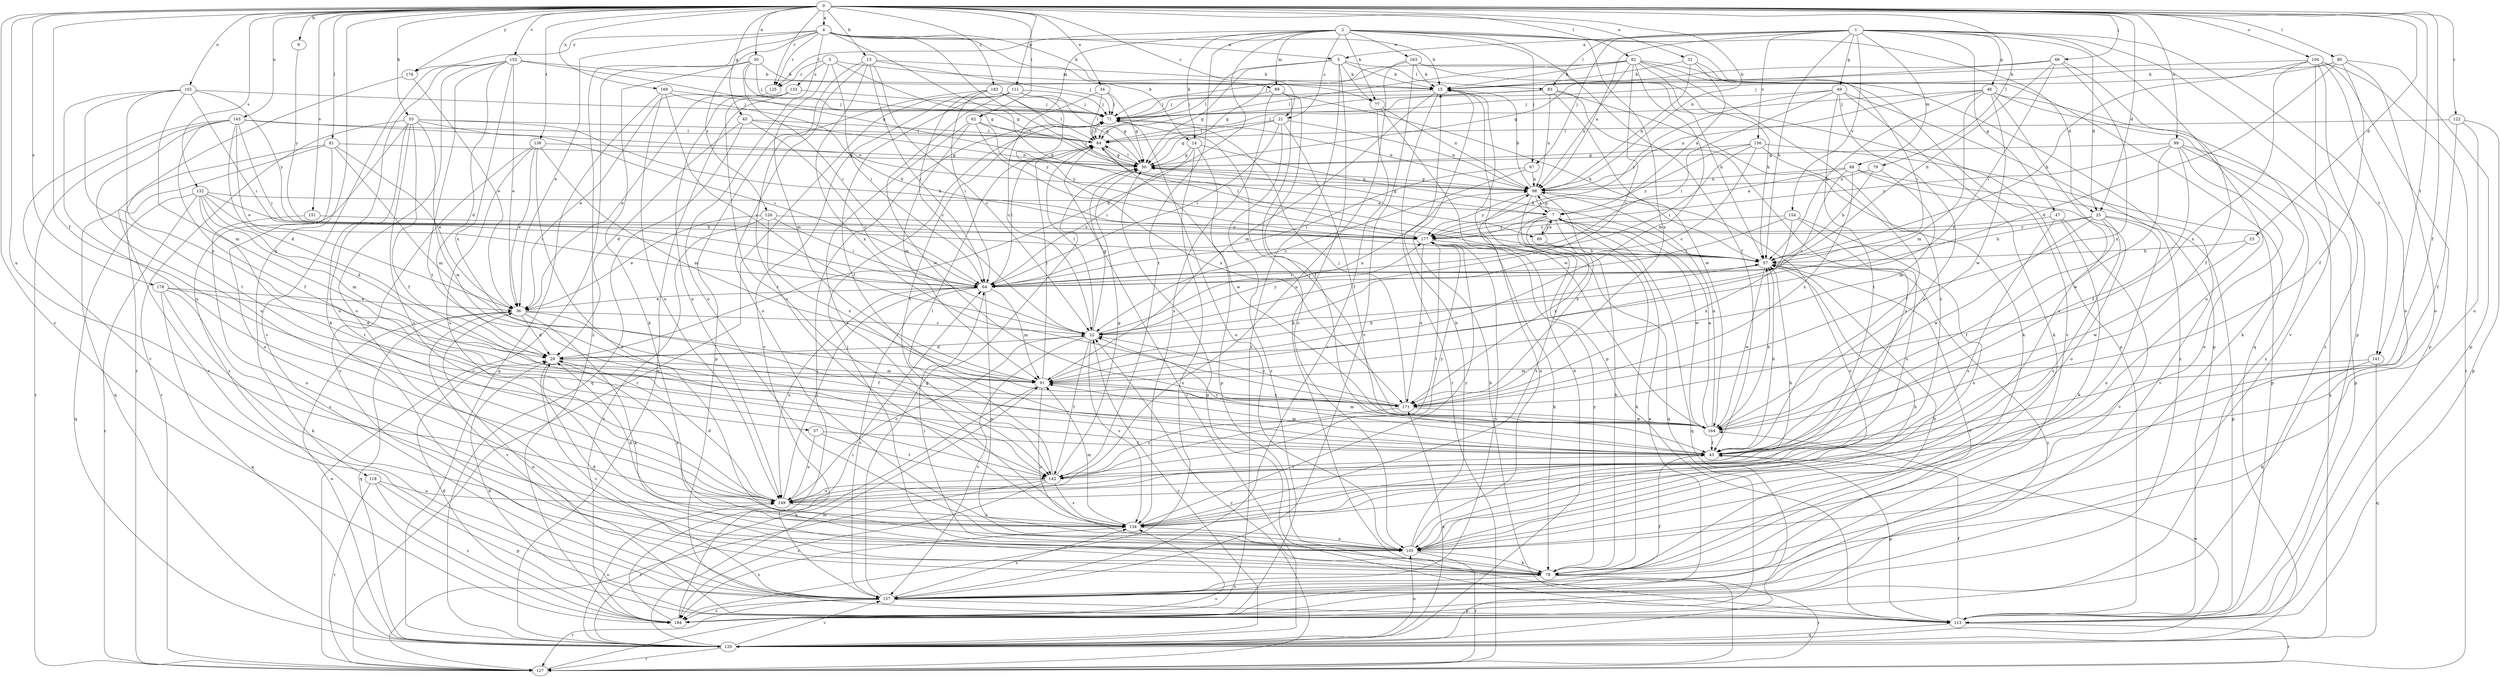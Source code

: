 strict digraph  {
0;
1;
2;
3;
4;
5;
7;
9;
13;
14;
15;
21;
22;
23;
25;
29;
30;
31;
34;
36;
37;
43;
45;
46;
47;
49;
50;
55;
57;
62;
64;
66;
67;
69;
71;
77;
78;
79;
80;
81;
82;
83;
84;
88;
89;
91;
98;
99;
102;
104;
105;
111;
113;
118;
120;
122;
125;
126;
127;
132;
133;
134;
136;
141;
142;
143;
149;
151;
152;
154;
156;
157;
163;
164;
169;
171;
176;
177;
178;
183;
184;
0 -> 4  [label=a];
0 -> 9  [label=b];
0 -> 13  [label=b];
0 -> 21  [label=c];
0 -> 23  [label=d];
0 -> 25  [label=d];
0 -> 30  [label=e];
0 -> 31  [label=e];
0 -> 34  [label=e];
0 -> 37  [label=f];
0 -> 43  [label=f];
0 -> 45  [label=g];
0 -> 55  [label=h];
0 -> 62  [label=i];
0 -> 66  [label=j];
0 -> 79  [label=l];
0 -> 80  [label=l];
0 -> 81  [label=l];
0 -> 82  [label=l];
0 -> 98  [label=n];
0 -> 99  [label=o];
0 -> 102  [label=o];
0 -> 104  [label=o];
0 -> 111  [label=p];
0 -> 118  [label=q];
0 -> 122  [label=r];
0 -> 125  [label=r];
0 -> 132  [label=s];
0 -> 136  [label=t];
0 -> 141  [label=t];
0 -> 143  [label=u];
0 -> 149  [label=u];
0 -> 151  [label=v];
0 -> 152  [label=v];
0 -> 169  [label=x];
0 -> 176  [label=y];
0 -> 178  [label=z];
0 -> 183  [label=z];
0 -> 184  [label=z];
1 -> 5  [label=a];
1 -> 25  [label=d];
1 -> 46  [label=g];
1 -> 47  [label=g];
1 -> 49  [label=g];
1 -> 57  [label=h];
1 -> 67  [label=j];
1 -> 83  [label=l];
1 -> 88  [label=m];
1 -> 98  [label=n];
1 -> 105  [label=o];
1 -> 113  [label=p];
1 -> 141  [label=t];
1 -> 154  [label=v];
1 -> 156  [label=v];
2 -> 14  [label=b];
2 -> 21  [label=c];
2 -> 25  [label=d];
2 -> 29  [label=d];
2 -> 43  [label=f];
2 -> 62  [label=i];
2 -> 67  [label=j];
2 -> 77  [label=k];
2 -> 89  [label=m];
2 -> 120  [label=q];
2 -> 125  [label=r];
2 -> 142  [label=t];
2 -> 163  [label=w];
2 -> 171  [label=x];
3 -> 50  [label=g];
3 -> 64  [label=i];
3 -> 89  [label=m];
3 -> 91  [label=m];
3 -> 125  [label=r];
3 -> 133  [label=s];
4 -> 5  [label=a];
4 -> 14  [label=b];
4 -> 15  [label=b];
4 -> 36  [label=e];
4 -> 57  [label=h];
4 -> 69  [label=j];
4 -> 77  [label=k];
4 -> 105  [label=o];
4 -> 125  [label=r];
4 -> 126  [label=r];
4 -> 176  [label=y];
4 -> 184  [label=z];
5 -> 15  [label=b];
5 -> 50  [label=g];
5 -> 77  [label=k];
5 -> 78  [label=k];
5 -> 83  [label=l];
5 -> 84  [label=l];
5 -> 184  [label=z];
7 -> 50  [label=g];
7 -> 69  [label=j];
7 -> 78  [label=k];
7 -> 98  [label=n];
7 -> 120  [label=q];
7 -> 134  [label=s];
7 -> 164  [label=w];
7 -> 171  [label=x];
7 -> 177  [label=y];
9 -> 177  [label=y];
13 -> 15  [label=b];
13 -> 22  [label=c];
13 -> 64  [label=i];
13 -> 71  [label=j];
13 -> 105  [label=o];
13 -> 134  [label=s];
13 -> 171  [label=x];
14 -> 50  [label=g];
14 -> 57  [label=h];
14 -> 64  [label=i];
14 -> 113  [label=p];
14 -> 184  [label=z];
15 -> 71  [label=j];
15 -> 91  [label=m];
15 -> 113  [label=p];
15 -> 127  [label=r];
21 -> 43  [label=f];
21 -> 50  [label=g];
21 -> 64  [label=i];
21 -> 84  [label=l];
21 -> 98  [label=n];
21 -> 184  [label=z];
22 -> 29  [label=d];
22 -> 50  [label=g];
22 -> 84  [label=l];
22 -> 98  [label=n];
22 -> 134  [label=s];
22 -> 142  [label=t];
22 -> 157  [label=v];
22 -> 177  [label=y];
23 -> 57  [label=h];
23 -> 164  [label=w];
25 -> 43  [label=f];
25 -> 57  [label=h];
25 -> 105  [label=o];
25 -> 113  [label=p];
25 -> 134  [label=s];
25 -> 164  [label=w];
25 -> 177  [label=y];
29 -> 91  [label=m];
29 -> 134  [label=s];
29 -> 157  [label=v];
30 -> 15  [label=b];
30 -> 50  [label=g];
30 -> 64  [label=i];
30 -> 71  [label=j];
30 -> 78  [label=k];
30 -> 127  [label=r];
31 -> 7  [label=a];
31 -> 15  [label=b];
31 -> 64  [label=i];
31 -> 98  [label=n];
34 -> 22  [label=c];
34 -> 50  [label=g];
34 -> 71  [label=j];
34 -> 84  [label=l];
36 -> 22  [label=c];
36 -> 29  [label=d];
36 -> 43  [label=f];
36 -> 78  [label=k];
36 -> 120  [label=q];
36 -> 157  [label=v];
37 -> 43  [label=f];
37 -> 142  [label=t];
37 -> 149  [label=u];
43 -> 22  [label=c];
43 -> 57  [label=h];
43 -> 91  [label=m];
43 -> 113  [label=p];
43 -> 142  [label=t];
45 -> 22  [label=c];
45 -> 29  [label=d];
45 -> 84  [label=l];
45 -> 98  [label=n];
45 -> 120  [label=q];
46 -> 57  [label=h];
46 -> 71  [label=j];
46 -> 78  [label=k];
46 -> 91  [label=m];
46 -> 98  [label=n];
46 -> 134  [label=s];
46 -> 164  [label=w];
46 -> 184  [label=z];
47 -> 78  [label=k];
47 -> 134  [label=s];
47 -> 157  [label=v];
47 -> 177  [label=y];
49 -> 64  [label=i];
49 -> 71  [label=j];
49 -> 78  [label=k];
49 -> 142  [label=t];
49 -> 149  [label=u];
49 -> 177  [label=y];
49 -> 184  [label=z];
50 -> 84  [label=l];
50 -> 98  [label=n];
55 -> 43  [label=f];
55 -> 57  [label=h];
55 -> 64  [label=i];
55 -> 84  [label=l];
55 -> 127  [label=r];
55 -> 134  [label=s];
55 -> 149  [label=u];
55 -> 164  [label=w];
55 -> 184  [label=z];
57 -> 64  [label=i];
57 -> 157  [label=v];
57 -> 164  [label=w];
57 -> 184  [label=z];
62 -> 84  [label=l];
62 -> 91  [label=m];
62 -> 134  [label=s];
62 -> 171  [label=x];
62 -> 177  [label=y];
64 -> 36  [label=e];
64 -> 84  [label=l];
64 -> 91  [label=m];
64 -> 105  [label=o];
64 -> 149  [label=u];
64 -> 157  [label=v];
66 -> 15  [label=b];
66 -> 43  [label=f];
66 -> 50  [label=g];
66 -> 57  [label=h];
66 -> 64  [label=i];
66 -> 171  [label=x];
67 -> 22  [label=c];
67 -> 64  [label=i];
67 -> 98  [label=n];
69 -> 7  [label=a];
69 -> 78  [label=k];
71 -> 84  [label=l];
71 -> 98  [label=n];
71 -> 105  [label=o];
71 -> 142  [label=t];
77 -> 98  [label=n];
77 -> 157  [label=v];
77 -> 164  [label=w];
78 -> 29  [label=d];
78 -> 57  [label=h];
78 -> 64  [label=i];
78 -> 71  [label=j];
78 -> 127  [label=r];
78 -> 157  [label=v];
78 -> 177  [label=y];
79 -> 57  [label=h];
79 -> 91  [label=m];
79 -> 98  [label=n];
80 -> 15  [label=b];
80 -> 29  [label=d];
80 -> 43  [label=f];
80 -> 71  [label=j];
80 -> 105  [label=o];
80 -> 113  [label=p];
81 -> 36  [label=e];
81 -> 50  [label=g];
81 -> 91  [label=m];
81 -> 105  [label=o];
81 -> 120  [label=q];
81 -> 157  [label=v];
82 -> 15  [label=b];
82 -> 22  [label=c];
82 -> 57  [label=h];
82 -> 71  [label=j];
82 -> 84  [label=l];
82 -> 91  [label=m];
82 -> 98  [label=n];
82 -> 113  [label=p];
82 -> 134  [label=s];
82 -> 157  [label=v];
83 -> 71  [label=j];
83 -> 78  [label=k];
83 -> 84  [label=l];
83 -> 98  [label=n];
83 -> 134  [label=s];
83 -> 164  [label=w];
84 -> 50  [label=g];
84 -> 71  [label=j];
84 -> 164  [label=w];
88 -> 7  [label=a];
88 -> 22  [label=c];
88 -> 98  [label=n];
88 -> 105  [label=o];
88 -> 157  [label=v];
88 -> 171  [label=x];
89 -> 43  [label=f];
89 -> 57  [label=h];
89 -> 71  [label=j];
89 -> 105  [label=o];
89 -> 134  [label=s];
91 -> 57  [label=h];
91 -> 84  [label=l];
91 -> 105  [label=o];
91 -> 120  [label=q];
91 -> 171  [label=x];
98 -> 7  [label=a];
98 -> 15  [label=b];
98 -> 50  [label=g];
98 -> 105  [label=o];
98 -> 120  [label=q];
98 -> 171  [label=x];
98 -> 177  [label=y];
99 -> 43  [label=f];
99 -> 50  [label=g];
99 -> 105  [label=o];
99 -> 113  [label=p];
99 -> 120  [label=q];
99 -> 164  [label=w];
99 -> 177  [label=y];
102 -> 64  [label=i];
102 -> 71  [label=j];
102 -> 91  [label=m];
102 -> 142  [label=t];
102 -> 149  [label=u];
102 -> 171  [label=x];
102 -> 177  [label=y];
104 -> 15  [label=b];
104 -> 57  [label=h];
104 -> 105  [label=o];
104 -> 113  [label=p];
104 -> 127  [label=r];
104 -> 157  [label=v];
104 -> 171  [label=x];
104 -> 184  [label=z];
105 -> 15  [label=b];
105 -> 57  [label=h];
105 -> 78  [label=k];
105 -> 98  [label=n];
105 -> 127  [label=r];
111 -> 43  [label=f];
111 -> 50  [label=g];
111 -> 71  [label=j];
111 -> 127  [label=r];
111 -> 157  [label=v];
111 -> 164  [label=w];
111 -> 177  [label=y];
113 -> 29  [label=d];
113 -> 36  [label=e];
113 -> 43  [label=f];
113 -> 50  [label=g];
113 -> 120  [label=q];
113 -> 127  [label=r];
118 -> 113  [label=p];
118 -> 127  [label=r];
118 -> 149  [label=u];
118 -> 184  [label=z];
120 -> 15  [label=b];
120 -> 22  [label=c];
120 -> 36  [label=e];
120 -> 84  [label=l];
120 -> 91  [label=m];
120 -> 105  [label=o];
120 -> 127  [label=r];
120 -> 149  [label=u];
120 -> 157  [label=v];
120 -> 164  [label=w];
120 -> 171  [label=x];
122 -> 43  [label=f];
122 -> 84  [label=l];
122 -> 113  [label=p];
122 -> 149  [label=u];
125 -> 36  [label=e];
126 -> 36  [label=e];
126 -> 64  [label=i];
126 -> 171  [label=x];
126 -> 177  [label=y];
126 -> 184  [label=z];
127 -> 15  [label=b];
127 -> 22  [label=c];
127 -> 134  [label=s];
132 -> 7  [label=a];
132 -> 29  [label=d];
132 -> 57  [label=h];
132 -> 64  [label=i];
132 -> 91  [label=m];
132 -> 120  [label=q];
132 -> 127  [label=r];
132 -> 142  [label=t];
133 -> 36  [label=e];
133 -> 71  [label=j];
133 -> 120  [label=q];
133 -> 142  [label=t];
133 -> 149  [label=u];
134 -> 29  [label=d];
134 -> 91  [label=m];
134 -> 105  [label=o];
134 -> 177  [label=y];
134 -> 184  [label=z];
136 -> 36  [label=e];
136 -> 50  [label=g];
136 -> 91  [label=m];
136 -> 105  [label=o];
136 -> 149  [label=u];
136 -> 157  [label=v];
141 -> 78  [label=k];
141 -> 91  [label=m];
141 -> 120  [label=q];
142 -> 50  [label=g];
142 -> 84  [label=l];
142 -> 127  [label=r];
142 -> 134  [label=s];
142 -> 149  [label=u];
142 -> 177  [label=y];
142 -> 184  [label=z];
143 -> 29  [label=d];
143 -> 36  [label=e];
143 -> 43  [label=f];
143 -> 64  [label=i];
143 -> 84  [label=l];
143 -> 98  [label=n];
143 -> 127  [label=r];
143 -> 149  [label=u];
143 -> 157  [label=v];
149 -> 22  [label=c];
149 -> 29  [label=d];
149 -> 57  [label=h];
149 -> 64  [label=i];
149 -> 134  [label=s];
151 -> 105  [label=o];
151 -> 177  [label=y];
152 -> 15  [label=b];
152 -> 29  [label=d];
152 -> 36  [label=e];
152 -> 50  [label=g];
152 -> 78  [label=k];
152 -> 105  [label=o];
152 -> 142  [label=t];
152 -> 157  [label=v];
152 -> 171  [label=x];
154 -> 64  [label=i];
154 -> 105  [label=o];
154 -> 149  [label=u];
154 -> 171  [label=x];
154 -> 177  [label=y];
156 -> 22  [label=c];
156 -> 43  [label=f];
156 -> 50  [label=g];
156 -> 64  [label=i];
156 -> 113  [label=p];
156 -> 177  [label=y];
157 -> 43  [label=f];
157 -> 50  [label=g];
157 -> 113  [label=p];
157 -> 127  [label=r];
157 -> 134  [label=s];
157 -> 184  [label=z];
163 -> 15  [label=b];
163 -> 50  [label=g];
163 -> 57  [label=h];
163 -> 113  [label=p];
163 -> 149  [label=u];
163 -> 157  [label=v];
164 -> 7  [label=a];
164 -> 43  [label=f];
164 -> 57  [label=h];
164 -> 71  [label=j];
164 -> 91  [label=m];
164 -> 98  [label=n];
169 -> 22  [label=c];
169 -> 57  [label=h];
169 -> 71  [label=j];
169 -> 120  [label=q];
169 -> 149  [label=u];
171 -> 22  [label=c];
171 -> 71  [label=j];
171 -> 142  [label=t];
171 -> 164  [label=w];
176 -> 36  [label=e];
176 -> 127  [label=r];
177 -> 57  [label=h];
177 -> 78  [label=k];
177 -> 84  [label=l];
177 -> 142  [label=t];
177 -> 157  [label=v];
177 -> 171  [label=x];
178 -> 29  [label=d];
178 -> 36  [label=e];
178 -> 78  [label=k];
178 -> 120  [label=q];
178 -> 134  [label=s];
183 -> 22  [label=c];
183 -> 50  [label=g];
183 -> 64  [label=i];
183 -> 71  [label=j];
183 -> 84  [label=l];
183 -> 113  [label=p];
184 -> 7  [label=a];
184 -> 29  [label=d];
184 -> 64  [label=i];
184 -> 71  [label=j];
}
